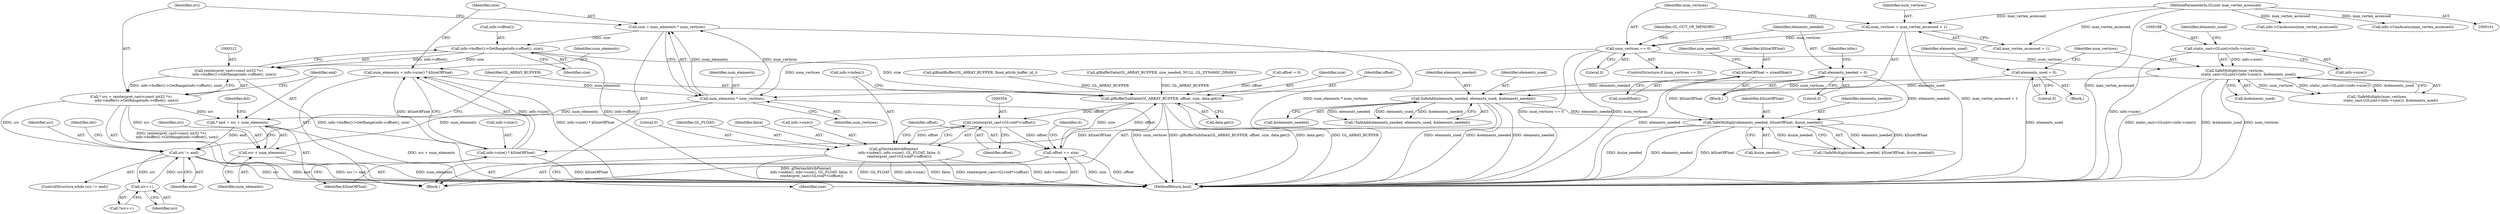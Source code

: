 digraph "0_Chrome_c13e1da62b5f5f0e6fe8c1f769a5a28415415244_2@integer" {
"1000302" [label="(Call,size = num_elements * num_vertices)"];
"1000304" [label="(Call,num_elements * num_vertices)"];
"1000296" [label="(Call,num_elements = info->size() * kSizeOfFloat)"];
"1000298" [label="(Call,info->size() * kSizeOfFloat)"];
"1000216" [label="(Call,SafeMultiply(elements_needed, kSizeOfFloat, &size_needed))"];
"1000193" [label="(Call,SafeAdd(elements_needed, elements_used, &elements_needed))"];
"1000140" [label="(Call,elements_needed = 0)"];
"1000179" [label="(Call,elements_used = 0)"];
"1000205" [label="(Call,kSizeOfFloat = sizeof(float))"];
"1000185" [label="(Call,SafeMultiply(num_vertices,\n                        static_cast<GLuint>(info->size()), &elements_used))"];
"1000130" [label="(Call,num_vertices == 0)"];
"1000124" [label="(Call,num_vertices = max_vertex_accessed + 1)"];
"1000102" [label="(MethodParameterIn,GLuint max_vertex_accessed)"];
"1000187" [label="(Call,static_cast<GLuint>(info->size()))"];
"1000313" [label="(Call,info->buffer()->GetRange(info->offset(), size))"];
"1000311" [label="(Call,reinterpret_cast<const int32 *>(\n          info->buffer()->GetRange(info->offset(), size)))"];
"1000309" [label="(Call,* src = reinterpret_cast<const int32 *>(\n          info->buffer()->GetRange(info->offset(), size)))"];
"1000317" [label="(Call,* end = src + num_elements)"];
"1000327" [label="(Call,src != end)"];
"1000339" [label="(Call,src++)"];
"1000319" [label="(Call,src + num_elements)"];
"1000342" [label="(Call,glBufferSubData(GL_ARRAY_BUFFER, offset, size, data.get()))"];
"1000353" [label="(Call,reinterpret_cast<GLvoid*>(offset))"];
"1000347" [label="(Call,glVertexAttribPointer(\n          info->index(), info->size(), GL_FLOAT, false, 0,\n          reinterpret_cast<GLvoid*>(offset)))"];
"1000356" [label="(Call,offset += size)"];
"1000124" [label="(Call,num_vertices = max_vertex_accessed + 1)"];
"1000177" [label="(Block,)"];
"1000241" [label="(Call,glBufferData(GL_ARRAY_BUFFER, size_needed, NULL, GL_DYNAMIC_DRAW))"];
"1000357" [label="(Identifier,offset)"];
"1000187" [label="(Call,static_cast<GLuint>(info->size()))"];
"1000129" [label="(ControlStructure,if (num_vertices == 0))"];
"1000302" [label="(Call,size = num_elements * num_vertices)"];
"1000135" [label="(Identifier,GL_OUT_OF_MEMORY)"];
"1000298" [label="(Call,info->size() * kSizeOfFloat)"];
"1000180" [label="(Identifier,elements_used)"];
"1000297" [label="(Identifier,num_elements)"];
"1000132" [label="(Literal,0)"];
"1000172" [label="(Call,info->CanAccess(max_vertex_accessed))"];
"1000355" [label="(Identifier,offset)"];
"1000179" [label="(Call,elements_used = 0)"];
"1000181" [label="(Literal,0)"];
"1000131" [label="(Identifier,num_vertices)"];
"1000339" [label="(Call,src++)"];
"1000185" [label="(Call,SafeMultiply(num_vertices,\n                        static_cast<GLuint>(info->size()), &elements_used))"];
"1000299" [label="(Call,info->size())"];
"1000194" [label="(Identifier,elements_needed)"];
"1000329" [label="(Identifier,end)"];
"1000324" [label="(Identifier,dst)"];
"1000191" [label="(Identifier,elements_used)"];
"1000140" [label="(Call,elements_needed = 0)"];
"1000261" [label="(Call,offset = 0)"];
"1000217" [label="(Identifier,elements_needed)"];
"1000327" [label="(Call,src != end)"];
"1000345" [label="(Identifier,size)"];
"1000189" [label="(Call,info->size())"];
"1000306" [label="(Identifier,num_vertices)"];
"1000326" [label="(ControlStructure,while (src != end))"];
"1000352" [label="(Literal,0)"];
"1000102" [label="(MethodParameterIn,GLuint max_vertex_accessed)"];
"1000300" [label="(Identifier,kSizeOfFloat)"];
"1000303" [label="(Identifier,size)"];
"1000350" [label="(Identifier,GL_FLOAT)"];
"1000334" [label="(Identifier,dst)"];
"1000305" [label="(Identifier,num_elements)"];
"1000216" [label="(Call,SafeMultiply(elements_needed, kSizeOfFloat, &size_needed))"];
"1000104" [label="(Block,)"];
"1000190" [label="(Call,&elements_used)"];
"1000141" [label="(Identifier,elements_needed)"];
"1000186" [label="(Identifier,num_vertices)"];
"1000184" [label="(Call,!SafeMultiply(num_vertices,\n                        static_cast<GLuint>(info->size()), &elements_used))"];
"1000309" [label="(Call,* src = reinterpret_cast<const int32 *>(\n          info->buffer()->GetRange(info->offset(), size)))"];
"1000195" [label="(Identifier,elements_used)"];
"1000342" [label="(Call,glBufferSubData(GL_ARRAY_BUFFER, offset, size, data.get()))"];
"1000343" [label="(Identifier,GL_ARRAY_BUFFER)"];
"1000314" [label="(Call,info->offset())"];
"1000142" [label="(Literal,0)"];
"1000315" [label="(Identifier,size)"];
"1000211" [label="(Identifier,size_needed)"];
"1000344" [label="(Identifier,offset)"];
"1000126" [label="(Call,max_vertex_accessed + 1)"];
"1000318" [label="(Identifier,end)"];
"1000351" [label="(Identifier,false)"];
"1000346" [label="(Call,data.get())"];
"1000196" [label="(Call,&elements_needed)"];
"1000349" [label="(Call,info->size())"];
"1000304" [label="(Call,num_elements * num_vertices)"];
"1000365" [label="(MethodReturn,bool)"];
"1000193" [label="(Call,SafeAdd(elements_needed, elements_used, &elements_needed))"];
"1000207" [label="(Call,sizeof(float))"];
"1000320" [label="(Identifier,src)"];
"1000347" [label="(Call,glVertexAttribPointer(\n          info->index(), info->size(), GL_FLOAT, false, 0,\n          reinterpret_cast<GLvoid*>(offset)))"];
"1000294" [label="(Block,)"];
"1000338" [label="(Call,*src++)"];
"1000192" [label="(Call,!SafeAdd(elements_needed, elements_used, &elements_needed))"];
"1000289" [label="(Call,info->CanAccess(max_vertex_accessed))"];
"1000348" [label="(Call,info->index())"];
"1000321" [label="(Identifier,num_elements)"];
"1000313" [label="(Call,info->buffer()->GetRange(info->offset(), size))"];
"1000218" [label="(Identifier,kSizeOfFloat)"];
"1000296" [label="(Call,num_elements = info->size() * kSizeOfFloat)"];
"1000125" [label="(Identifier,num_vertices)"];
"1000219" [label="(Call,&size_needed)"];
"1000145" [label="(Identifier,infos)"];
"1000311" [label="(Call,reinterpret_cast<const int32 *>(\n          info->buffer()->GetRange(info->offset(), size)))"];
"1000130" [label="(Call,num_vertices == 0)"];
"1000205" [label="(Call,kSizeOfFloat = sizeof(float))"];
"1000328" [label="(Identifier,src)"];
"1000273" [label="(Identifier,it)"];
"1000356" [label="(Call,offset += size)"];
"1000358" [label="(Identifier,size)"];
"1000231" [label="(Call,glBindBuffer(GL_ARRAY_BUFFER, fixed_attrib_buffer_id_))"];
"1000215" [label="(Call,!SafeMultiply(elements_needed, kSizeOfFloat, &size_needed))"];
"1000206" [label="(Identifier,kSizeOfFloat)"];
"1000319" [label="(Call,src + num_elements)"];
"1000340" [label="(Identifier,src)"];
"1000317" [label="(Call,* end = src + num_elements)"];
"1000353" [label="(Call,reinterpret_cast<GLvoid*>(offset))"];
"1000310" [label="(Identifier,src)"];
"1000302" -> "1000294"  [label="AST: "];
"1000302" -> "1000304"  [label="CFG: "];
"1000303" -> "1000302"  [label="AST: "];
"1000304" -> "1000302"  [label="AST: "];
"1000310" -> "1000302"  [label="CFG: "];
"1000302" -> "1000365"  [label="DDG: num_elements * num_vertices"];
"1000304" -> "1000302"  [label="DDG: num_elements"];
"1000304" -> "1000302"  [label="DDG: num_vertices"];
"1000302" -> "1000313"  [label="DDG: size"];
"1000304" -> "1000306"  [label="CFG: "];
"1000305" -> "1000304"  [label="AST: "];
"1000306" -> "1000304"  [label="AST: "];
"1000304" -> "1000365"  [label="DDG: num_vertices"];
"1000296" -> "1000304"  [label="DDG: num_elements"];
"1000185" -> "1000304"  [label="DDG: num_vertices"];
"1000130" -> "1000304"  [label="DDG: num_vertices"];
"1000304" -> "1000317"  [label="DDG: num_elements"];
"1000304" -> "1000319"  [label="DDG: num_elements"];
"1000296" -> "1000294"  [label="AST: "];
"1000296" -> "1000298"  [label="CFG: "];
"1000297" -> "1000296"  [label="AST: "];
"1000298" -> "1000296"  [label="AST: "];
"1000303" -> "1000296"  [label="CFG: "];
"1000296" -> "1000365"  [label="DDG: info->size() * kSizeOfFloat"];
"1000298" -> "1000296"  [label="DDG: info->size()"];
"1000298" -> "1000296"  [label="DDG: kSizeOfFloat"];
"1000298" -> "1000300"  [label="CFG: "];
"1000299" -> "1000298"  [label="AST: "];
"1000300" -> "1000298"  [label="AST: "];
"1000298" -> "1000365"  [label="DDG: kSizeOfFloat"];
"1000216" -> "1000298"  [label="DDG: kSizeOfFloat"];
"1000216" -> "1000215"  [label="AST: "];
"1000216" -> "1000219"  [label="CFG: "];
"1000217" -> "1000216"  [label="AST: "];
"1000218" -> "1000216"  [label="AST: "];
"1000219" -> "1000216"  [label="AST: "];
"1000215" -> "1000216"  [label="CFG: "];
"1000216" -> "1000365"  [label="DDG: &size_needed"];
"1000216" -> "1000365"  [label="DDG: elements_needed"];
"1000216" -> "1000365"  [label="DDG: kSizeOfFloat"];
"1000216" -> "1000215"  [label="DDG: elements_needed"];
"1000216" -> "1000215"  [label="DDG: kSizeOfFloat"];
"1000216" -> "1000215"  [label="DDG: &size_needed"];
"1000193" -> "1000216"  [label="DDG: elements_needed"];
"1000140" -> "1000216"  [label="DDG: elements_needed"];
"1000205" -> "1000216"  [label="DDG: kSizeOfFloat"];
"1000193" -> "1000192"  [label="AST: "];
"1000193" -> "1000196"  [label="CFG: "];
"1000194" -> "1000193"  [label="AST: "];
"1000195" -> "1000193"  [label="AST: "];
"1000196" -> "1000193"  [label="AST: "];
"1000192" -> "1000193"  [label="CFG: "];
"1000193" -> "1000365"  [label="DDG: elements_needed"];
"1000193" -> "1000365"  [label="DDG: elements_used"];
"1000193" -> "1000365"  [label="DDG: &elements_needed"];
"1000193" -> "1000192"  [label="DDG: elements_needed"];
"1000193" -> "1000192"  [label="DDG: elements_used"];
"1000193" -> "1000192"  [label="DDG: &elements_needed"];
"1000140" -> "1000193"  [label="DDG: elements_needed"];
"1000179" -> "1000193"  [label="DDG: elements_used"];
"1000140" -> "1000104"  [label="AST: "];
"1000140" -> "1000142"  [label="CFG: "];
"1000141" -> "1000140"  [label="AST: "];
"1000142" -> "1000140"  [label="AST: "];
"1000145" -> "1000140"  [label="CFG: "];
"1000140" -> "1000365"  [label="DDG: elements_needed"];
"1000179" -> "1000177"  [label="AST: "];
"1000179" -> "1000181"  [label="CFG: "];
"1000180" -> "1000179"  [label="AST: "];
"1000181" -> "1000179"  [label="AST: "];
"1000186" -> "1000179"  [label="CFG: "];
"1000179" -> "1000365"  [label="DDG: elements_used"];
"1000205" -> "1000104"  [label="AST: "];
"1000205" -> "1000207"  [label="CFG: "];
"1000206" -> "1000205"  [label="AST: "];
"1000207" -> "1000205"  [label="AST: "];
"1000211" -> "1000205"  [label="CFG: "];
"1000185" -> "1000184"  [label="AST: "];
"1000185" -> "1000190"  [label="CFG: "];
"1000186" -> "1000185"  [label="AST: "];
"1000187" -> "1000185"  [label="AST: "];
"1000190" -> "1000185"  [label="AST: "];
"1000184" -> "1000185"  [label="CFG: "];
"1000185" -> "1000365"  [label="DDG: num_vertices"];
"1000185" -> "1000365"  [label="DDG: static_cast<GLuint>(info->size())"];
"1000185" -> "1000365"  [label="DDG: &elements_used"];
"1000185" -> "1000184"  [label="DDG: num_vertices"];
"1000185" -> "1000184"  [label="DDG: static_cast<GLuint>(info->size())"];
"1000185" -> "1000184"  [label="DDG: &elements_used"];
"1000130" -> "1000185"  [label="DDG: num_vertices"];
"1000187" -> "1000185"  [label="DDG: info->size()"];
"1000130" -> "1000129"  [label="AST: "];
"1000130" -> "1000132"  [label="CFG: "];
"1000131" -> "1000130"  [label="AST: "];
"1000132" -> "1000130"  [label="AST: "];
"1000135" -> "1000130"  [label="CFG: "];
"1000141" -> "1000130"  [label="CFG: "];
"1000130" -> "1000365"  [label="DDG: num_vertices == 0"];
"1000130" -> "1000365"  [label="DDG: num_vertices"];
"1000124" -> "1000130"  [label="DDG: num_vertices"];
"1000124" -> "1000104"  [label="AST: "];
"1000124" -> "1000126"  [label="CFG: "];
"1000125" -> "1000124"  [label="AST: "];
"1000126" -> "1000124"  [label="AST: "];
"1000131" -> "1000124"  [label="CFG: "];
"1000124" -> "1000365"  [label="DDG: max_vertex_accessed + 1"];
"1000102" -> "1000124"  [label="DDG: max_vertex_accessed"];
"1000102" -> "1000101"  [label="AST: "];
"1000102" -> "1000365"  [label="DDG: max_vertex_accessed"];
"1000102" -> "1000126"  [label="DDG: max_vertex_accessed"];
"1000102" -> "1000172"  [label="DDG: max_vertex_accessed"];
"1000102" -> "1000289"  [label="DDG: max_vertex_accessed"];
"1000187" -> "1000189"  [label="CFG: "];
"1000188" -> "1000187"  [label="AST: "];
"1000189" -> "1000187"  [label="AST: "];
"1000191" -> "1000187"  [label="CFG: "];
"1000187" -> "1000365"  [label="DDG: info->size()"];
"1000313" -> "1000311"  [label="AST: "];
"1000313" -> "1000315"  [label="CFG: "];
"1000314" -> "1000313"  [label="AST: "];
"1000315" -> "1000313"  [label="AST: "];
"1000311" -> "1000313"  [label="CFG: "];
"1000313" -> "1000365"  [label="DDG: info->offset()"];
"1000313" -> "1000311"  [label="DDG: info->offset()"];
"1000313" -> "1000311"  [label="DDG: size"];
"1000313" -> "1000342"  [label="DDG: size"];
"1000311" -> "1000309"  [label="AST: "];
"1000312" -> "1000311"  [label="AST: "];
"1000309" -> "1000311"  [label="CFG: "];
"1000311" -> "1000365"  [label="DDG: info->buffer()->GetRange(info->offset(), size)"];
"1000311" -> "1000309"  [label="DDG: info->buffer()->GetRange(info->offset(), size)"];
"1000309" -> "1000294"  [label="AST: "];
"1000310" -> "1000309"  [label="AST: "];
"1000318" -> "1000309"  [label="CFG: "];
"1000309" -> "1000365"  [label="DDG: reinterpret_cast<const int32 *>(\n          info->buffer()->GetRange(info->offset(), size))"];
"1000309" -> "1000317"  [label="DDG: src"];
"1000309" -> "1000319"  [label="DDG: src"];
"1000309" -> "1000327"  [label="DDG: src"];
"1000317" -> "1000294"  [label="AST: "];
"1000317" -> "1000319"  [label="CFG: "];
"1000318" -> "1000317"  [label="AST: "];
"1000319" -> "1000317"  [label="AST: "];
"1000324" -> "1000317"  [label="CFG: "];
"1000317" -> "1000365"  [label="DDG: src + num_elements"];
"1000317" -> "1000327"  [label="DDG: end"];
"1000327" -> "1000326"  [label="AST: "];
"1000327" -> "1000329"  [label="CFG: "];
"1000328" -> "1000327"  [label="AST: "];
"1000329" -> "1000327"  [label="AST: "];
"1000334" -> "1000327"  [label="CFG: "];
"1000343" -> "1000327"  [label="CFG: "];
"1000327" -> "1000365"  [label="DDG: src"];
"1000327" -> "1000365"  [label="DDG: end"];
"1000327" -> "1000365"  [label="DDG: src != end"];
"1000339" -> "1000327"  [label="DDG: src"];
"1000327" -> "1000339"  [label="DDG: src"];
"1000339" -> "1000338"  [label="AST: "];
"1000339" -> "1000340"  [label="CFG: "];
"1000340" -> "1000339"  [label="AST: "];
"1000338" -> "1000339"  [label="CFG: "];
"1000319" -> "1000321"  [label="CFG: "];
"1000320" -> "1000319"  [label="AST: "];
"1000321" -> "1000319"  [label="AST: "];
"1000319" -> "1000365"  [label="DDG: num_elements"];
"1000342" -> "1000294"  [label="AST: "];
"1000342" -> "1000346"  [label="CFG: "];
"1000343" -> "1000342"  [label="AST: "];
"1000344" -> "1000342"  [label="AST: "];
"1000345" -> "1000342"  [label="AST: "];
"1000346" -> "1000342"  [label="AST: "];
"1000348" -> "1000342"  [label="CFG: "];
"1000342" -> "1000365"  [label="DDG: GL_ARRAY_BUFFER"];
"1000342" -> "1000365"  [label="DDG: glBufferSubData(GL_ARRAY_BUFFER, offset, size, data.get())"];
"1000342" -> "1000365"  [label="DDG: data.get()"];
"1000231" -> "1000342"  [label="DDG: GL_ARRAY_BUFFER"];
"1000241" -> "1000342"  [label="DDG: GL_ARRAY_BUFFER"];
"1000356" -> "1000342"  [label="DDG: offset"];
"1000261" -> "1000342"  [label="DDG: offset"];
"1000342" -> "1000353"  [label="DDG: offset"];
"1000342" -> "1000356"  [label="DDG: size"];
"1000353" -> "1000347"  [label="AST: "];
"1000353" -> "1000355"  [label="CFG: "];
"1000354" -> "1000353"  [label="AST: "];
"1000355" -> "1000353"  [label="AST: "];
"1000347" -> "1000353"  [label="CFG: "];
"1000353" -> "1000347"  [label="DDG: offset"];
"1000353" -> "1000356"  [label="DDG: offset"];
"1000347" -> "1000294"  [label="AST: "];
"1000348" -> "1000347"  [label="AST: "];
"1000349" -> "1000347"  [label="AST: "];
"1000350" -> "1000347"  [label="AST: "];
"1000351" -> "1000347"  [label="AST: "];
"1000352" -> "1000347"  [label="AST: "];
"1000357" -> "1000347"  [label="CFG: "];
"1000347" -> "1000365"  [label="DDG: info->size()"];
"1000347" -> "1000365"  [label="DDG: false"];
"1000347" -> "1000365"  [label="DDG: reinterpret_cast<GLvoid*>(offset)"];
"1000347" -> "1000365"  [label="DDG: info->index()"];
"1000347" -> "1000365"  [label="DDG: glVertexAttribPointer(\n          info->index(), info->size(), GL_FLOAT, false, 0,\n          reinterpret_cast<GLvoid*>(offset))"];
"1000347" -> "1000365"  [label="DDG: GL_FLOAT"];
"1000356" -> "1000294"  [label="AST: "];
"1000356" -> "1000358"  [label="CFG: "];
"1000357" -> "1000356"  [label="AST: "];
"1000358" -> "1000356"  [label="AST: "];
"1000273" -> "1000356"  [label="CFG: "];
"1000356" -> "1000365"  [label="DDG: offset"];
"1000356" -> "1000365"  [label="DDG: size"];
}
